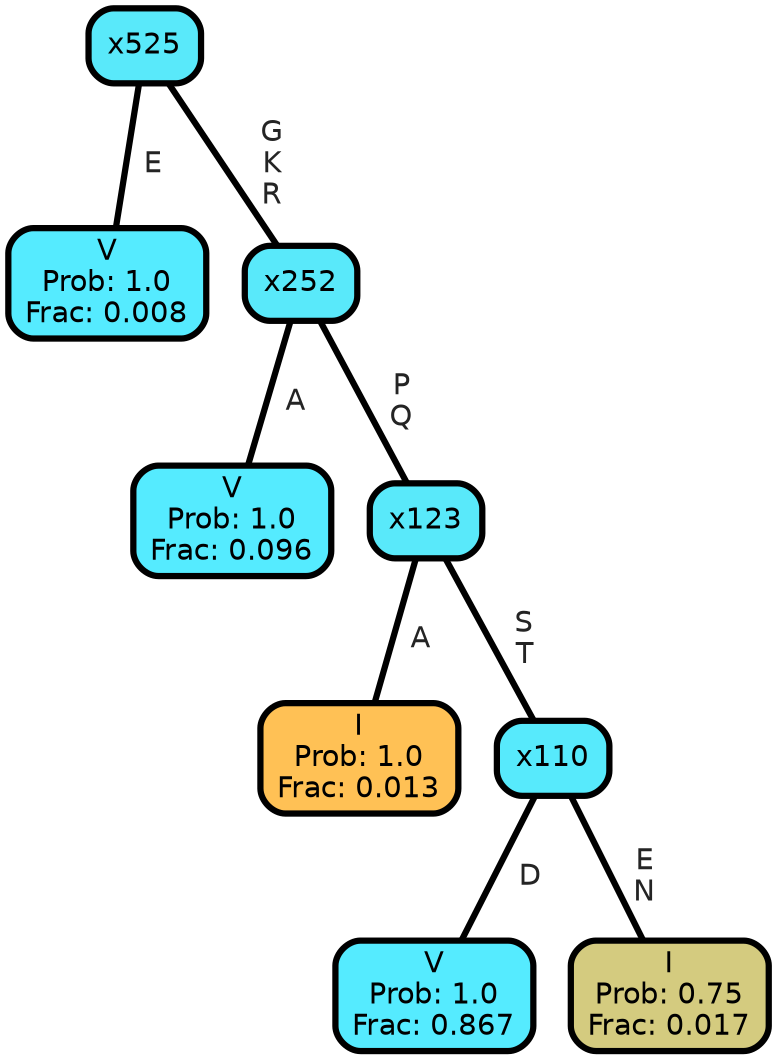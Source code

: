 graph Tree {
node [shape=box, style="filled, rounded",color="black",penwidth="3",fontcolor="black",                 fontname=helvetica] ;
graph [ranksep="0 equally", splines=straight,                 bgcolor=transparent, dpi=200] ;
edge [fontname=helvetica, fontweight=bold,fontcolor=grey14,color=black] ;
0 [label="V
Prob: 1.0
Frac: 0.008", fillcolor="#55ebff"] ;
1 [label="x525", fillcolor="#59e9fa"] ;
2 [label="V
Prob: 1.0
Frac: 0.096", fillcolor="#55ebff"] ;
3 [label="x252", fillcolor="#59e9fa"] ;
4 [label="I
Prob: 1.0
Frac: 0.013", fillcolor="#ffc155"] ;
5 [label="x123", fillcolor="#59e9fa"] ;
6 [label="V
Prob: 1.0
Frac: 0.867", fillcolor="#55ebff"] ;
7 [label="x110", fillcolor="#57eafc"] ;
8 [label="I
Prob: 0.75
Frac: 0.017", fillcolor="#d4cb7f"] ;
1 -- 0 [label=" E",penwidth=3] ;
1 -- 3 [label=" G\n K\n R",penwidth=3] ;
3 -- 2 [label=" A",penwidth=3] ;
3 -- 5 [label=" P\n Q",penwidth=3] ;
5 -- 4 [label=" A",penwidth=3] ;
5 -- 7 [label=" S\n T",penwidth=3] ;
7 -- 6 [label=" D",penwidth=3] ;
7 -- 8 [label=" E\n N",penwidth=3] ;
{rank = same;}}